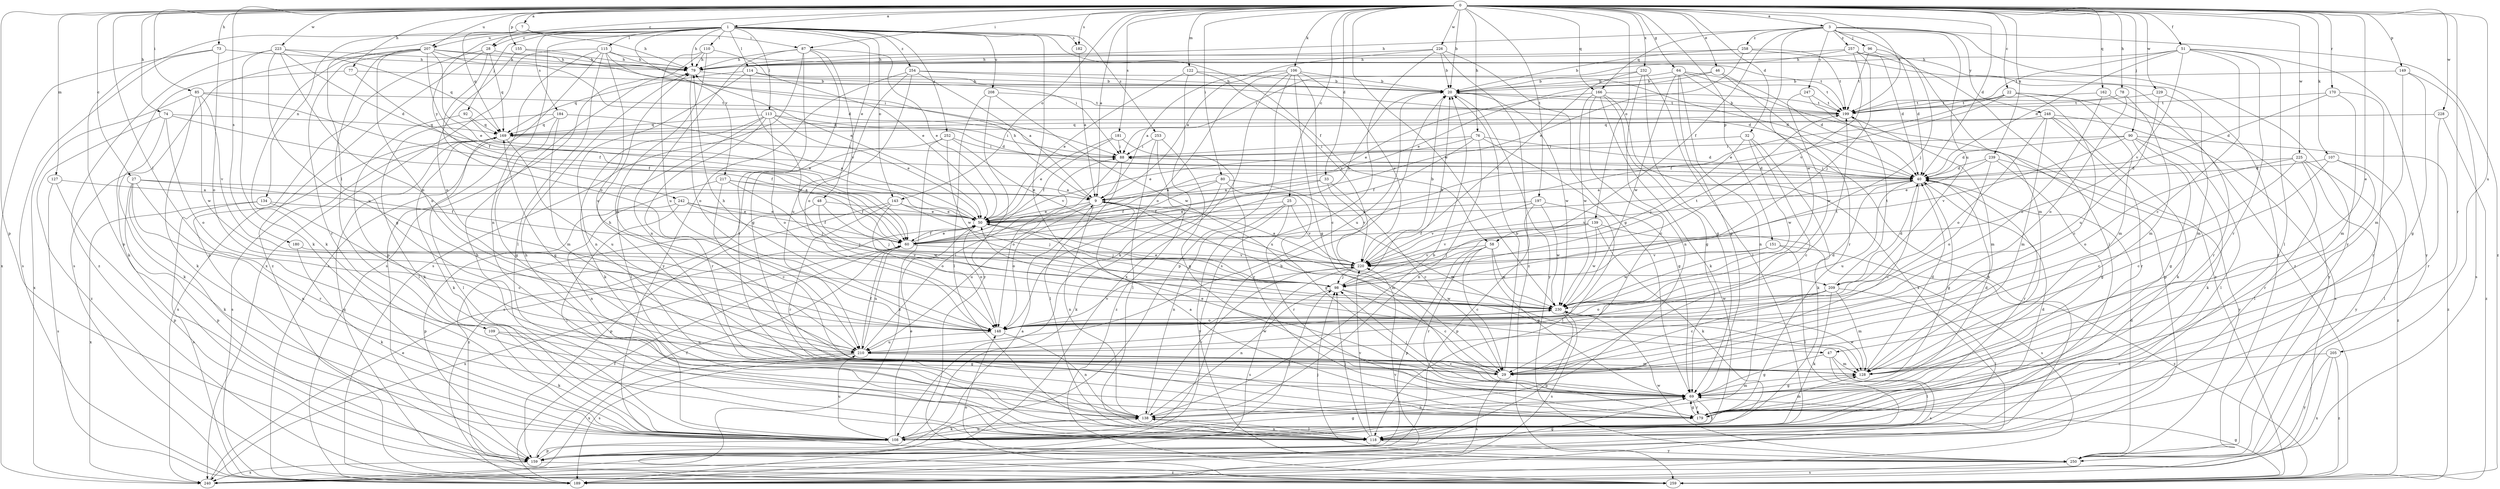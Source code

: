 strict digraph  {
0;
1;
3;
7;
9;
20;
22;
25;
27;
28;
29;
32;
33;
40;
46;
47;
48;
50;
51;
58;
60;
64;
69;
73;
74;
76;
77;
78;
79;
80;
85;
87;
88;
90;
92;
96;
98;
106;
107;
108;
109;
110;
113;
114;
115;
118;
122;
127;
128;
134;
138;
139;
143;
148;
149;
151;
155;
159;
162;
166;
169;
170;
179;
180;
181;
182;
184;
189;
197;
199;
205;
207;
208;
209;
210;
217;
220;
223;
225;
226;
228;
229;
230;
232;
239;
240;
242;
247;
248;
250;
252;
253;
254;
257;
258;
259;
0 -> 1  [label=a];
0 -> 3  [label=a];
0 -> 7  [label=a];
0 -> 9  [label=a];
0 -> 20  [label=b];
0 -> 22  [label=c];
0 -> 25  [label=c];
0 -> 27  [label=c];
0 -> 28  [label=c];
0 -> 32  [label=d];
0 -> 33  [label=d];
0 -> 40  [label=d];
0 -> 46  [label=e];
0 -> 47  [label=e];
0 -> 51  [label=f];
0 -> 64  [label=g];
0 -> 73  [label=h];
0 -> 74  [label=h];
0 -> 76  [label=h];
0 -> 77  [label=h];
0 -> 78  [label=h];
0 -> 80  [label=i];
0 -> 85  [label=i];
0 -> 87  [label=i];
0 -> 90  [label=j];
0 -> 106  [label=k];
0 -> 107  [label=k];
0 -> 109  [label=l];
0 -> 122  [label=m];
0 -> 127  [label=m];
0 -> 139  [label=o];
0 -> 143  [label=o];
0 -> 149  [label=p];
0 -> 151  [label=p];
0 -> 155  [label=p];
0 -> 159  [label=p];
0 -> 162  [label=q];
0 -> 166  [label=q];
0 -> 170  [label=r];
0 -> 179  [label=r];
0 -> 180  [label=s];
0 -> 181  [label=s];
0 -> 182  [label=s];
0 -> 197  [label=t];
0 -> 199  [label=t];
0 -> 205  [label=u];
0 -> 207  [label=u];
0 -> 223  [label=w];
0 -> 225  [label=w];
0 -> 226  [label=w];
0 -> 228  [label=w];
0 -> 229  [label=w];
0 -> 230  [label=w];
0 -> 232  [label=x];
0 -> 239  [label=x];
1 -> 28  [label=c];
1 -> 47  [label=e];
1 -> 48  [label=e];
1 -> 58  [label=f];
1 -> 79  [label=h];
1 -> 92  [label=j];
1 -> 109  [label=l];
1 -> 110  [label=l];
1 -> 113  [label=l];
1 -> 114  [label=l];
1 -> 115  [label=l];
1 -> 134  [label=n];
1 -> 138  [label=n];
1 -> 143  [label=o];
1 -> 182  [label=s];
1 -> 184  [label=s];
1 -> 207  [label=u];
1 -> 208  [label=u];
1 -> 217  [label=v];
1 -> 242  [label=y];
1 -> 252  [label=z];
1 -> 253  [label=z];
1 -> 254  [label=z];
3 -> 58  [label=f];
3 -> 79  [label=h];
3 -> 96  [label=j];
3 -> 98  [label=j];
3 -> 166  [label=q];
3 -> 209  [label=u];
3 -> 230  [label=w];
3 -> 247  [label=y];
3 -> 248  [label=y];
3 -> 250  [label=y];
3 -> 257  [label=z];
3 -> 258  [label=z];
3 -> 259  [label=z];
7 -> 79  [label=h];
7 -> 87  [label=i];
7 -> 159  [label=p];
7 -> 169  [label=q];
9 -> 50  [label=e];
9 -> 79  [label=h];
9 -> 128  [label=m];
9 -> 138  [label=n];
9 -> 148  [label=o];
9 -> 209  [label=u];
9 -> 210  [label=u];
20 -> 199  [label=t];
20 -> 210  [label=u];
20 -> 230  [label=w];
20 -> 250  [label=y];
22 -> 29  [label=c];
22 -> 50  [label=e];
22 -> 60  [label=f];
22 -> 128  [label=m];
22 -> 199  [label=t];
22 -> 250  [label=y];
25 -> 50  [label=e];
25 -> 138  [label=n];
25 -> 179  [label=r];
25 -> 220  [label=v];
25 -> 250  [label=y];
27 -> 9  [label=a];
27 -> 60  [label=f];
27 -> 108  [label=k];
27 -> 138  [label=n];
27 -> 159  [label=p];
27 -> 179  [label=r];
28 -> 79  [label=h];
28 -> 148  [label=o];
28 -> 159  [label=p];
28 -> 169  [label=q];
28 -> 259  [label=z];
29 -> 20  [label=b];
29 -> 50  [label=e];
29 -> 169  [label=q];
29 -> 189  [label=s];
32 -> 29  [label=c];
32 -> 88  [label=i];
32 -> 98  [label=j];
32 -> 108  [label=k];
32 -> 230  [label=w];
33 -> 9  [label=a];
33 -> 29  [label=c];
33 -> 60  [label=f];
33 -> 220  [label=v];
40 -> 9  [label=a];
40 -> 29  [label=c];
40 -> 69  [label=g];
40 -> 88  [label=i];
40 -> 179  [label=r];
40 -> 210  [label=u];
40 -> 220  [label=v];
46 -> 20  [label=b];
46 -> 40  [label=d];
46 -> 50  [label=e];
46 -> 179  [label=r];
47 -> 69  [label=g];
47 -> 118  [label=l];
47 -> 128  [label=m];
47 -> 189  [label=s];
48 -> 50  [label=e];
48 -> 98  [label=j];
48 -> 230  [label=w];
48 -> 259  [label=z];
50 -> 60  [label=f];
50 -> 98  [label=j];
50 -> 148  [label=o];
51 -> 29  [label=c];
51 -> 40  [label=d];
51 -> 79  [label=h];
51 -> 118  [label=l];
51 -> 179  [label=r];
51 -> 199  [label=t];
51 -> 220  [label=v];
51 -> 250  [label=y];
58 -> 29  [label=c];
58 -> 69  [label=g];
58 -> 159  [label=p];
58 -> 179  [label=r];
58 -> 220  [label=v];
58 -> 230  [label=w];
60 -> 20  [label=b];
60 -> 50  [label=e];
60 -> 210  [label=u];
60 -> 220  [label=v];
60 -> 240  [label=x];
64 -> 20  [label=b];
64 -> 69  [label=g];
64 -> 138  [label=n];
64 -> 199  [label=t];
64 -> 230  [label=w];
64 -> 240  [label=x];
64 -> 259  [label=z];
69 -> 40  [label=d];
69 -> 98  [label=j];
69 -> 118  [label=l];
69 -> 128  [label=m];
69 -> 138  [label=n];
69 -> 179  [label=r];
73 -> 79  [label=h];
73 -> 148  [label=o];
73 -> 189  [label=s];
73 -> 240  [label=x];
74 -> 60  [label=f];
74 -> 108  [label=k];
74 -> 148  [label=o];
74 -> 169  [label=q];
74 -> 259  [label=z];
76 -> 40  [label=d];
76 -> 50  [label=e];
76 -> 60  [label=f];
76 -> 69  [label=g];
76 -> 88  [label=i];
76 -> 138  [label=n];
77 -> 20  [label=b];
77 -> 60  [label=f];
77 -> 108  [label=k];
78 -> 128  [label=m];
78 -> 148  [label=o];
78 -> 199  [label=t];
79 -> 20  [label=b];
79 -> 148  [label=o];
80 -> 9  [label=a];
80 -> 60  [label=f];
80 -> 69  [label=g];
80 -> 108  [label=k];
80 -> 128  [label=m];
85 -> 60  [label=f];
85 -> 108  [label=k];
85 -> 199  [label=t];
85 -> 220  [label=v];
85 -> 230  [label=w];
85 -> 240  [label=x];
87 -> 50  [label=e];
87 -> 69  [label=g];
87 -> 79  [label=h];
87 -> 138  [label=n];
87 -> 179  [label=r];
87 -> 189  [label=s];
87 -> 220  [label=v];
88 -> 40  [label=d];
88 -> 118  [label=l];
88 -> 148  [label=o];
90 -> 40  [label=d];
90 -> 69  [label=g];
90 -> 88  [label=i];
90 -> 108  [label=k];
90 -> 118  [label=l];
90 -> 220  [label=v];
90 -> 259  [label=z];
92 -> 50  [label=e];
92 -> 118  [label=l];
92 -> 169  [label=q];
96 -> 40  [label=d];
96 -> 79  [label=h];
96 -> 128  [label=m];
96 -> 199  [label=t];
98 -> 20  [label=b];
98 -> 29  [label=c];
98 -> 50  [label=e];
98 -> 138  [label=n];
98 -> 199  [label=t];
98 -> 230  [label=w];
106 -> 9  [label=a];
106 -> 20  [label=b];
106 -> 29  [label=c];
106 -> 69  [label=g];
106 -> 148  [label=o];
106 -> 159  [label=p];
106 -> 220  [label=v];
106 -> 240  [label=x];
107 -> 29  [label=c];
107 -> 40  [label=d];
107 -> 118  [label=l];
107 -> 179  [label=r];
108 -> 20  [label=b];
108 -> 40  [label=d];
108 -> 50  [label=e];
108 -> 69  [label=g];
108 -> 79  [label=h];
108 -> 98  [label=j];
108 -> 138  [label=n];
108 -> 159  [label=p];
108 -> 210  [label=u];
109 -> 69  [label=g];
109 -> 108  [label=k];
109 -> 210  [label=u];
110 -> 50  [label=e];
110 -> 79  [label=h];
110 -> 128  [label=m];
110 -> 189  [label=s];
110 -> 210  [label=u];
113 -> 40  [label=d];
113 -> 50  [label=e];
113 -> 88  [label=i];
113 -> 108  [label=k];
113 -> 118  [label=l];
113 -> 148  [label=o];
113 -> 169  [label=q];
113 -> 179  [label=r];
114 -> 20  [label=b];
114 -> 40  [label=d];
114 -> 138  [label=n];
114 -> 169  [label=q];
114 -> 230  [label=w];
115 -> 50  [label=e];
115 -> 79  [label=h];
115 -> 118  [label=l];
115 -> 159  [label=p];
115 -> 189  [label=s];
115 -> 199  [label=t];
115 -> 210  [label=u];
115 -> 240  [label=x];
118 -> 79  [label=h];
118 -> 98  [label=j];
118 -> 138  [label=n];
118 -> 220  [label=v];
118 -> 250  [label=y];
122 -> 20  [label=b];
122 -> 50  [label=e];
122 -> 108  [label=k];
122 -> 220  [label=v];
127 -> 9  [label=a];
127 -> 159  [label=p];
127 -> 189  [label=s];
128 -> 40  [label=d];
128 -> 69  [label=g];
128 -> 79  [label=h];
128 -> 230  [label=w];
134 -> 29  [label=c];
134 -> 50  [label=e];
134 -> 189  [label=s];
134 -> 240  [label=x];
138 -> 20  [label=b];
138 -> 108  [label=k];
138 -> 118  [label=l];
138 -> 220  [label=v];
139 -> 60  [label=f];
139 -> 98  [label=j];
139 -> 108  [label=k];
139 -> 189  [label=s];
139 -> 220  [label=v];
139 -> 230  [label=w];
143 -> 50  [label=e];
143 -> 98  [label=j];
143 -> 148  [label=o];
143 -> 159  [label=p];
143 -> 179  [label=r];
148 -> 40  [label=d];
148 -> 79  [label=h];
148 -> 138  [label=n];
148 -> 210  [label=u];
148 -> 220  [label=v];
149 -> 20  [label=b];
149 -> 69  [label=g];
149 -> 128  [label=m];
149 -> 189  [label=s];
151 -> 118  [label=l];
151 -> 220  [label=v];
151 -> 230  [label=w];
151 -> 259  [label=z];
155 -> 79  [label=h];
155 -> 88  [label=i];
155 -> 148  [label=o];
159 -> 9  [label=a];
159 -> 60  [label=f];
159 -> 69  [label=g];
159 -> 240  [label=x];
159 -> 259  [label=z];
162 -> 148  [label=o];
162 -> 179  [label=r];
162 -> 199  [label=t];
166 -> 29  [label=c];
166 -> 50  [label=e];
166 -> 69  [label=g];
166 -> 108  [label=k];
166 -> 199  [label=t];
166 -> 230  [label=w];
166 -> 240  [label=x];
169 -> 88  [label=i];
169 -> 108  [label=k];
169 -> 118  [label=l];
169 -> 189  [label=s];
169 -> 210  [label=u];
169 -> 240  [label=x];
170 -> 40  [label=d];
170 -> 128  [label=m];
170 -> 179  [label=r];
170 -> 199  [label=t];
179 -> 9  [label=a];
179 -> 69  [label=g];
179 -> 128  [label=m];
180 -> 108  [label=k];
180 -> 220  [label=v];
181 -> 50  [label=e];
181 -> 60  [label=f];
181 -> 88  [label=i];
181 -> 179  [label=r];
182 -> 9  [label=a];
184 -> 50  [label=e];
184 -> 69  [label=g];
184 -> 108  [label=k];
184 -> 128  [label=m];
184 -> 169  [label=q];
189 -> 60  [label=f];
189 -> 220  [label=v];
197 -> 50  [label=e];
197 -> 118  [label=l];
197 -> 159  [label=p];
197 -> 220  [label=v];
197 -> 230  [label=w];
199 -> 20  [label=b];
199 -> 128  [label=m];
199 -> 169  [label=q];
205 -> 29  [label=c];
205 -> 240  [label=x];
205 -> 250  [label=y];
205 -> 259  [label=z];
207 -> 40  [label=d];
207 -> 50  [label=e];
207 -> 60  [label=f];
207 -> 69  [label=g];
207 -> 79  [label=h];
207 -> 88  [label=i];
207 -> 108  [label=k];
207 -> 179  [label=r];
207 -> 189  [label=s];
207 -> 210  [label=u];
208 -> 118  [label=l];
208 -> 199  [label=t];
208 -> 230  [label=w];
208 -> 250  [label=y];
209 -> 29  [label=c];
209 -> 40  [label=d];
209 -> 108  [label=k];
209 -> 118  [label=l];
209 -> 128  [label=m];
209 -> 148  [label=o];
209 -> 199  [label=t];
209 -> 230  [label=w];
210 -> 29  [label=c];
210 -> 60  [label=f];
210 -> 88  [label=i];
210 -> 128  [label=m];
210 -> 189  [label=s];
210 -> 230  [label=w];
210 -> 240  [label=x];
217 -> 9  [label=a];
217 -> 29  [label=c];
217 -> 60  [label=f];
217 -> 98  [label=j];
217 -> 138  [label=n];
220 -> 9  [label=a];
220 -> 20  [label=b];
220 -> 98  [label=j];
220 -> 189  [label=s];
223 -> 40  [label=d];
223 -> 79  [label=h];
223 -> 108  [label=k];
223 -> 148  [label=o];
223 -> 169  [label=q];
223 -> 210  [label=u];
223 -> 259  [label=z];
225 -> 29  [label=c];
225 -> 40  [label=d];
225 -> 118  [label=l];
225 -> 148  [label=o];
225 -> 250  [label=y];
225 -> 259  [label=z];
226 -> 9  [label=a];
226 -> 20  [label=b];
226 -> 69  [label=g];
226 -> 79  [label=h];
226 -> 189  [label=s];
226 -> 259  [label=z];
228 -> 169  [label=q];
228 -> 179  [label=r];
228 -> 259  [label=z];
229 -> 128  [label=m];
229 -> 199  [label=t];
229 -> 210  [label=u];
230 -> 148  [label=o];
230 -> 159  [label=p];
230 -> 189  [label=s];
230 -> 199  [label=t];
232 -> 20  [label=b];
232 -> 69  [label=g];
232 -> 118  [label=l];
232 -> 138  [label=n];
232 -> 220  [label=v];
239 -> 40  [label=d];
239 -> 50  [label=e];
239 -> 69  [label=g];
239 -> 148  [label=o];
239 -> 250  [label=y];
240 -> 50  [label=e];
242 -> 50  [label=e];
242 -> 60  [label=f];
242 -> 98  [label=j];
242 -> 118  [label=l];
242 -> 159  [label=p];
247 -> 159  [label=p];
247 -> 199  [label=t];
247 -> 230  [label=w];
248 -> 108  [label=k];
248 -> 128  [label=m];
248 -> 148  [label=o];
248 -> 169  [label=q];
248 -> 179  [label=r];
248 -> 189  [label=s];
250 -> 40  [label=d];
250 -> 98  [label=j];
250 -> 189  [label=s];
250 -> 230  [label=w];
252 -> 88  [label=i];
252 -> 189  [label=s];
252 -> 220  [label=v];
252 -> 230  [label=w];
252 -> 259  [label=z];
253 -> 69  [label=g];
253 -> 88  [label=i];
253 -> 118  [label=l];
253 -> 259  [label=z];
254 -> 9  [label=a];
254 -> 20  [label=b];
254 -> 40  [label=d];
254 -> 148  [label=o];
254 -> 210  [label=u];
254 -> 250  [label=y];
257 -> 40  [label=d];
257 -> 79  [label=h];
257 -> 88  [label=i];
257 -> 98  [label=j];
257 -> 118  [label=l];
257 -> 220  [label=v];
257 -> 250  [label=y];
258 -> 20  [label=b];
258 -> 50  [label=e];
258 -> 79  [label=h];
258 -> 199  [label=t];
258 -> 259  [label=z];
259 -> 69  [label=g];
259 -> 148  [label=o];
259 -> 169  [label=q];
}
